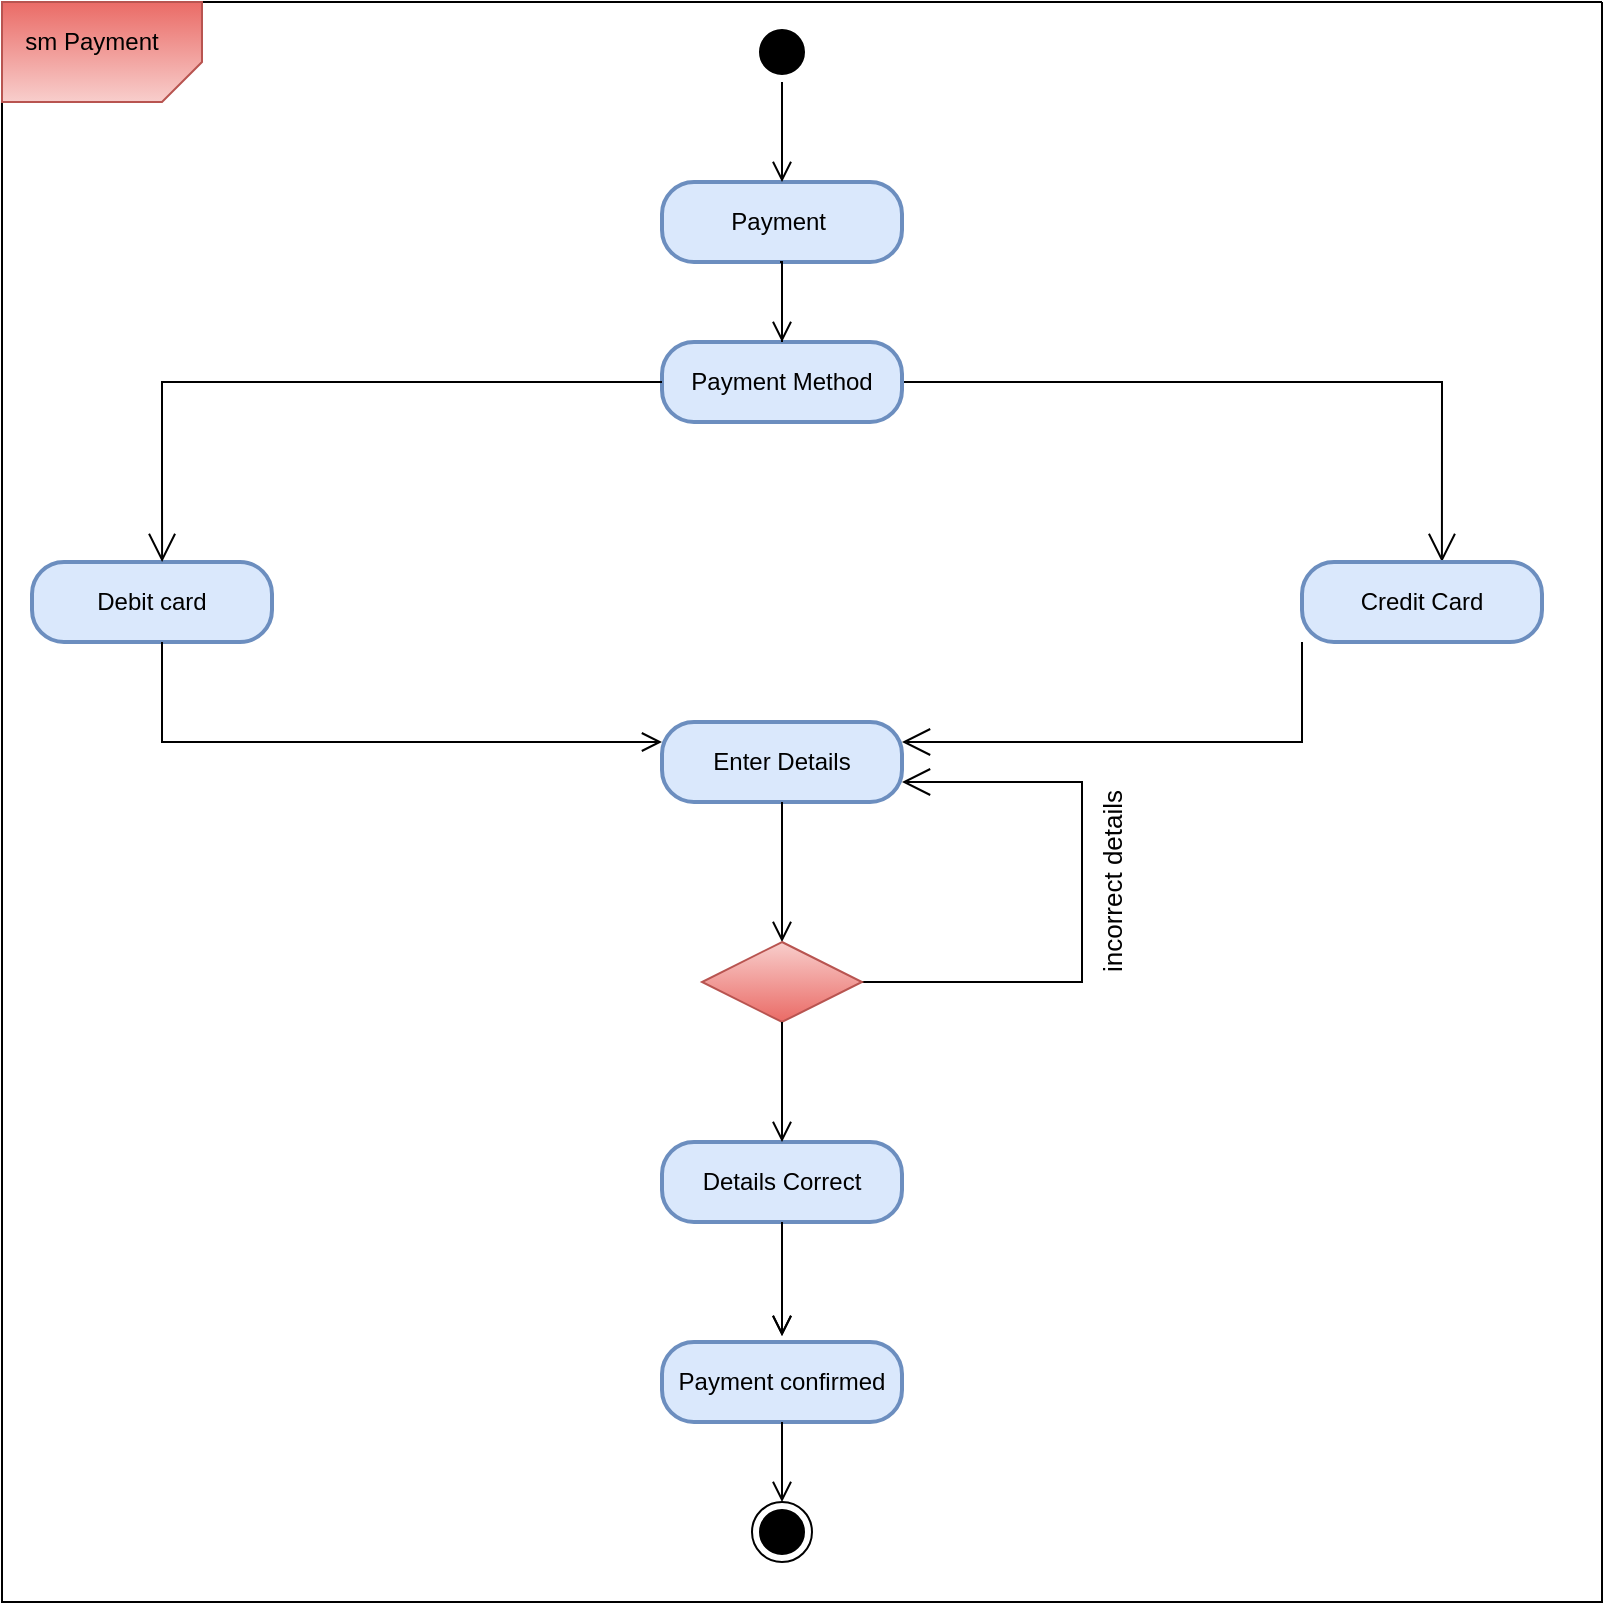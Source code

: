 <mxfile version="16.1.0" type="device"><diagram id="HovAmjloRAes3G1E--is" name="Page-1"><mxGraphModel dx="868" dy="1275" grid="1" gridSize="10" guides="1" tooltips="1" connect="1" arrows="1" fold="1" page="1" pageScale="1" pageWidth="1100" pageHeight="850" math="0" shadow="0"><root><mxCell id="0"/><mxCell id="1" parent="0"/><mxCell id="xPsR1lvBCCi6f0P7occM-17" value="" style="swimlane;startSize=0;fillColor=#f8cecc;strokeColor=#000000;gradientColor=#ea6b66;" vertex="1" parent="1"><mxGeometry x="190" y="-770" width="800" height="800" as="geometry"/></mxCell><mxCell id="xPsR1lvBCCi6f0P7occM-16" value="" style="verticalLabelPosition=bottom;verticalAlign=top;html=1;shape=card;whiteSpace=wrap;size=20;arcSize=12;direction=west;fillColor=#f8cecc;gradientColor=#ea6b66;strokeColor=#b85450;" vertex="1" parent="xPsR1lvBCCi6f0P7occM-17"><mxGeometry width="100" height="50" as="geometry"/></mxCell><mxCell id="xPsR1lvBCCi6f0P7occM-18" value="sm Payment" style="text;html=1;align=center;verticalAlign=middle;whiteSpace=wrap;rounded=0;" vertex="1" parent="xPsR1lvBCCi6f0P7occM-17"><mxGeometry width="90" height="40" as="geometry"/></mxCell><mxCell id="xPsR1lvBCCi6f0P7occM-19" value="" style="ellipse;html=1;shape=startState;fillColor=#000000;strokeColor=#000000;" vertex="1" parent="xPsR1lvBCCi6f0P7occM-17"><mxGeometry x="375" y="10" width="30" height="30" as="geometry"/></mxCell><mxCell id="xPsR1lvBCCi6f0P7occM-21" value="Payment&amp;nbsp;" style="rounded=1;whiteSpace=wrap;html=1;arcSize=40;fillColor=#dae8fc;strokeColor=#6c8ebf;strokeWidth=2;" vertex="1" parent="xPsR1lvBCCi6f0P7occM-17"><mxGeometry x="330" y="90" width="120" height="40" as="geometry"/></mxCell><mxCell id="xPsR1lvBCCi6f0P7occM-37" value="" style="endArrow=open;endFill=1;endSize=12;html=1;rounded=0;exitX=1;exitY=0.5;exitDx=0;exitDy=0;entryX=0.583;entryY=0;entryDx=0;entryDy=0;entryPerimeter=0;" edge="1" parent="xPsR1lvBCCi6f0P7occM-17" source="xPsR1lvBCCi6f0P7occM-44" target="xPsR1lvBCCi6f0P7occM-38"><mxGeometry width="160" relative="1" as="geometry"><mxPoint x="280" y="200" as="sourcePoint"/><mxPoint x="560" y="180" as="targetPoint"/><Array as="points"><mxPoint x="560" y="190"/><mxPoint x="640" y="190"/><mxPoint x="720" y="190"/></Array></mxGeometry></mxCell><mxCell id="xPsR1lvBCCi6f0P7occM-38" value="Credit Card" style="rounded=1;whiteSpace=wrap;html=1;arcSize=40;fillColor=#dae8fc;strokeColor=#6c8ebf;strokeWidth=2;" vertex="1" parent="xPsR1lvBCCi6f0P7occM-17"><mxGeometry x="650" y="280" width="120" height="40" as="geometry"/></mxCell><mxCell id="xPsR1lvBCCi6f0P7occM-40" value="" style="edgeStyle=orthogonalEdgeStyle;html=1;verticalAlign=bottom;endArrow=open;endSize=8;strokeColor=#000000;rounded=0;entryX=0.5;entryY=0;entryDx=0;entryDy=0;" edge="1" parent="xPsR1lvBCCi6f0P7occM-17" target="xPsR1lvBCCi6f0P7occM-21"><mxGeometry relative="1" as="geometry"><mxPoint x="610" y="290" as="targetPoint"/><mxPoint x="390" y="40" as="sourcePoint"/><Array as="points"><mxPoint x="390" y="40"/></Array></mxGeometry></mxCell><mxCell id="xPsR1lvBCCi6f0P7occM-44" value="Payment Method" style="rounded=1;whiteSpace=wrap;html=1;arcSize=40;fillColor=#dae8fc;strokeColor=#6c8ebf;strokeWidth=2;" vertex="1" parent="xPsR1lvBCCi6f0P7occM-17"><mxGeometry x="330" y="170" width="120" height="40" as="geometry"/></mxCell><mxCell id="xPsR1lvBCCi6f0P7occM-48" value="Debit card" style="rounded=1;whiteSpace=wrap;html=1;arcSize=40;fillColor=#dae8fc;strokeColor=#6c8ebf;strokeWidth=2;" vertex="1" parent="xPsR1lvBCCi6f0P7occM-17"><mxGeometry x="15" y="280" width="120" height="40" as="geometry"/></mxCell><mxCell id="xPsR1lvBCCi6f0P7occM-64" value="" style="edgeStyle=orthogonalEdgeStyle;html=1;verticalAlign=bottom;endArrow=open;endSize=8;strokeColor=#000000;rounded=0;" edge="1" parent="xPsR1lvBCCi6f0P7occM-17"><mxGeometry relative="1" as="geometry"><mxPoint x="390" y="170" as="targetPoint"/><mxPoint x="390" y="170" as="sourcePoint"/><Array as="points"><mxPoint x="389" y="130"/><mxPoint x="389" y="130"/></Array></mxGeometry></mxCell><mxCell id="xPsR1lvBCCi6f0P7occM-74" value="Enter Details" style="rounded=1;whiteSpace=wrap;html=1;arcSize=40;fillColor=#dae8fc;strokeColor=#6c8ebf;strokeWidth=2;" vertex="1" parent="xPsR1lvBCCi6f0P7occM-17"><mxGeometry x="330" y="360" width="120" height="40" as="geometry"/></mxCell><mxCell id="xPsR1lvBCCi6f0P7occM-77" value="Details Correct" style="rounded=1;whiteSpace=wrap;html=1;arcSize=40;fillColor=#dae8fc;strokeColor=#6c8ebf;strokeWidth=2;" vertex="1" parent="xPsR1lvBCCi6f0P7occM-17"><mxGeometry x="330" y="570" width="120" height="40" as="geometry"/></mxCell><mxCell id="xPsR1lvBCCi6f0P7occM-121" value="" style="edgeStyle=orthogonalEdgeStyle;html=1;align=left;verticalAlign=top;endArrow=open;endSize=8;strokeColor=#000000;rounded=0;entryX=0;entryY=0.25;entryDx=0;entryDy=0;" edge="1" parent="xPsR1lvBCCi6f0P7occM-17" target="xPsR1lvBCCi6f0P7occM-74"><mxGeometry x="-1" relative="1" as="geometry"><mxPoint x="400" y="370" as="targetPoint"/><mxPoint x="80" y="320" as="sourcePoint"/><Array as="points"><mxPoint x="80" y="370"/></Array></mxGeometry></mxCell><mxCell id="xPsR1lvBCCi6f0P7occM-125" value="" style="edgeStyle=orthogonalEdgeStyle;html=1;align=left;verticalAlign=top;endArrow=open;endSize=8;strokeColor=#000000;rounded=0;entryX=0.5;entryY=0;entryDx=0;entryDy=0;exitX=0.5;exitY=1;exitDx=0;exitDy=0;" edge="1" parent="xPsR1lvBCCi6f0P7occM-17" source="xPsR1lvBCCi6f0P7occM-74"><mxGeometry x="-1" relative="1" as="geometry"><mxPoint x="390" y="470" as="targetPoint"/><mxPoint x="400" y="315" as="sourcePoint"/><Array as="points"><mxPoint x="390" y="430"/><mxPoint x="390" y="430"/></Array></mxGeometry></mxCell><mxCell id="xPsR1lvBCCi6f0P7occM-133" value="" style="endArrow=open;endFill=1;endSize=12;html=1;rounded=0;fontSize=13;fontColor=#000000;strokeColor=#000000;strokeWidth=1;entryX=1;entryY=0.75;entryDx=0;entryDy=0;entryPerimeter=0;" edge="1" parent="xPsR1lvBCCi6f0P7occM-17" source="xPsR1lvBCCi6f0P7occM-137" target="xPsR1lvBCCi6f0P7occM-74"><mxGeometry width="160" relative="1" as="geometry"><mxPoint x="612" y="470" as="sourcePoint"/><mxPoint x="450" y="380" as="targetPoint"/><Array as="points"><mxPoint x="540" y="490"/><mxPoint x="540" y="450"/><mxPoint x="540" y="390"/></Array></mxGeometry></mxCell><mxCell id="xPsR1lvBCCi6f0P7occM-134" value="" style="endArrow=open;endFill=1;endSize=12;html=1;rounded=0;exitX=0;exitY=0.5;exitDx=0;exitDy=0;entryX=0.542;entryY=0;entryDx=0;entryDy=0;entryPerimeter=0;" edge="1" parent="xPsR1lvBCCi6f0P7occM-17" source="xPsR1lvBCCi6f0P7occM-44" target="xPsR1lvBCCi6f0P7occM-48"><mxGeometry width="160" relative="1" as="geometry"><mxPoint x="460" y="120" as="sourcePoint"/><mxPoint x="729.96" y="180" as="targetPoint"/><Array as="points"><mxPoint x="80" y="190"/><mxPoint x="80" y="240"/></Array></mxGeometry></mxCell><mxCell id="xPsR1lvBCCi6f0P7occM-137" value="" style="rhombus;whiteSpace=wrap;html=1;fillColor=#f8cecc;strokeColor=#b85450;fontSize=13;gradientColor=#ea6b66;" vertex="1" parent="xPsR1lvBCCi6f0P7occM-17"><mxGeometry x="350" y="470" width="80" height="40" as="geometry"/></mxCell><mxCell id="xPsR1lvBCCi6f0P7occM-141" value="" style="edgeStyle=orthogonalEdgeStyle;html=1;align=left;verticalAlign=top;endArrow=open;endSize=8;strokeColor=#000000;rounded=0;entryX=0.5;entryY=0;entryDx=0;entryDy=0;exitX=0.5;exitY=1;exitDx=0;exitDy=0;" edge="1" parent="xPsR1lvBCCi6f0P7occM-17" source="xPsR1lvBCCi6f0P7occM-137" target="xPsR1lvBCCi6f0P7occM-77"><mxGeometry x="-1" relative="1" as="geometry"><mxPoint x="400" y="480" as="targetPoint"/><mxPoint x="400" y="410" as="sourcePoint"/><Array as="points"><mxPoint x="390" y="540"/><mxPoint x="390" y="540"/></Array></mxGeometry></mxCell><mxCell id="xPsR1lvBCCi6f0P7occM-142" value="" style="edgeStyle=orthogonalEdgeStyle;html=1;align=left;verticalAlign=top;endArrow=open;endSize=8;strokeColor=#000000;rounded=0;exitX=0.5;exitY=1;exitDx=0;exitDy=0;" edge="1" parent="xPsR1lvBCCi6f0P7occM-17" source="xPsR1lvBCCi6f0P7occM-77"><mxGeometry x="-1" relative="1" as="geometry"><mxPoint x="390" y="667" as="targetPoint"/><mxPoint x="400" y="520" as="sourcePoint"/><Array as="points"><mxPoint x="390" y="667"/></Array></mxGeometry></mxCell><mxCell id="xPsR1lvBCCi6f0P7occM-143" value="incorrect details" style="text;html=1;align=center;verticalAlign=middle;resizable=0;points=[];autosize=1;strokeColor=none;fillColor=none;fontSize=13;fontColor=#000000;rotation=270;" vertex="1" parent="xPsR1lvBCCi6f0P7occM-17"><mxGeometry x="500" y="430" width="110" height="20" as="geometry"/></mxCell><mxCell id="xPsR1lvBCCi6f0P7occM-144" value="Payment confirmed" style="rounded=1;whiteSpace=wrap;html=1;arcSize=40;fillColor=#dae8fc;strokeColor=#6c8ebf;strokeWidth=2;" vertex="1" parent="xPsR1lvBCCi6f0P7occM-17"><mxGeometry x="330" y="670" width="120" height="40" as="geometry"/></mxCell><mxCell id="xPsR1lvBCCi6f0P7occM-147" value="" style="ellipse;html=1;shape=endState;fillColor=#000000;strokeColor=#000000;fontSize=13;fontColor=#000000;" vertex="1" parent="xPsR1lvBCCi6f0P7occM-17"><mxGeometry x="375" y="750" width="30" height="30" as="geometry"/></mxCell><mxCell id="xPsR1lvBCCi6f0P7occM-146" value="" style="edgeStyle=orthogonalEdgeStyle;html=1;align=left;verticalAlign=top;endArrow=open;endSize=8;strokeColor=#000000;rounded=0;exitX=0.5;exitY=1;exitDx=0;exitDy=0;" edge="1" parent="xPsR1lvBCCi6f0P7occM-17" source="xPsR1lvBCCi6f0P7occM-144" target="xPsR1lvBCCi6f0P7occM-147"><mxGeometry x="-1" relative="1" as="geometry"><mxPoint x="400" y="677" as="targetPoint"/><mxPoint x="400" y="730" as="sourcePoint"/><Array as="points"><mxPoint x="390" y="730"/><mxPoint x="390" y="730"/></Array></mxGeometry></mxCell><mxCell id="xPsR1lvBCCi6f0P7occM-136" value="" style="endArrow=open;endFill=1;endSize=12;html=1;rounded=0;entryX=1;entryY=0.25;entryDx=0;entryDy=0;" edge="1" parent="1" target="xPsR1lvBCCi6f0P7occM-74"><mxGeometry width="160" relative="1" as="geometry"><mxPoint x="840" y="-450" as="sourcePoint"/><mxPoint x="849.96" y="-480" as="targetPoint"/><Array as="points"><mxPoint x="840" y="-450"/><mxPoint x="840" y="-400"/></Array></mxGeometry></mxCell><mxCell id="xPsR1lvBCCi6f0P7occM-145" value="" style="edgeStyle=orthogonalEdgeStyle;html=1;align=left;verticalAlign=top;endArrow=open;endSize=8;strokeColor=#000000;rounded=0;exitX=0.5;exitY=1;exitDx=0;exitDy=0;" edge="1" parent="1"><mxGeometry x="-1" relative="1" as="geometry"><mxPoint x="580" y="-103" as="targetPoint"/><mxPoint x="580" y="-160" as="sourcePoint"/><Array as="points"><mxPoint x="580" y="-103"/></Array></mxGeometry></mxCell></root></mxGraphModel></diagram></mxfile>